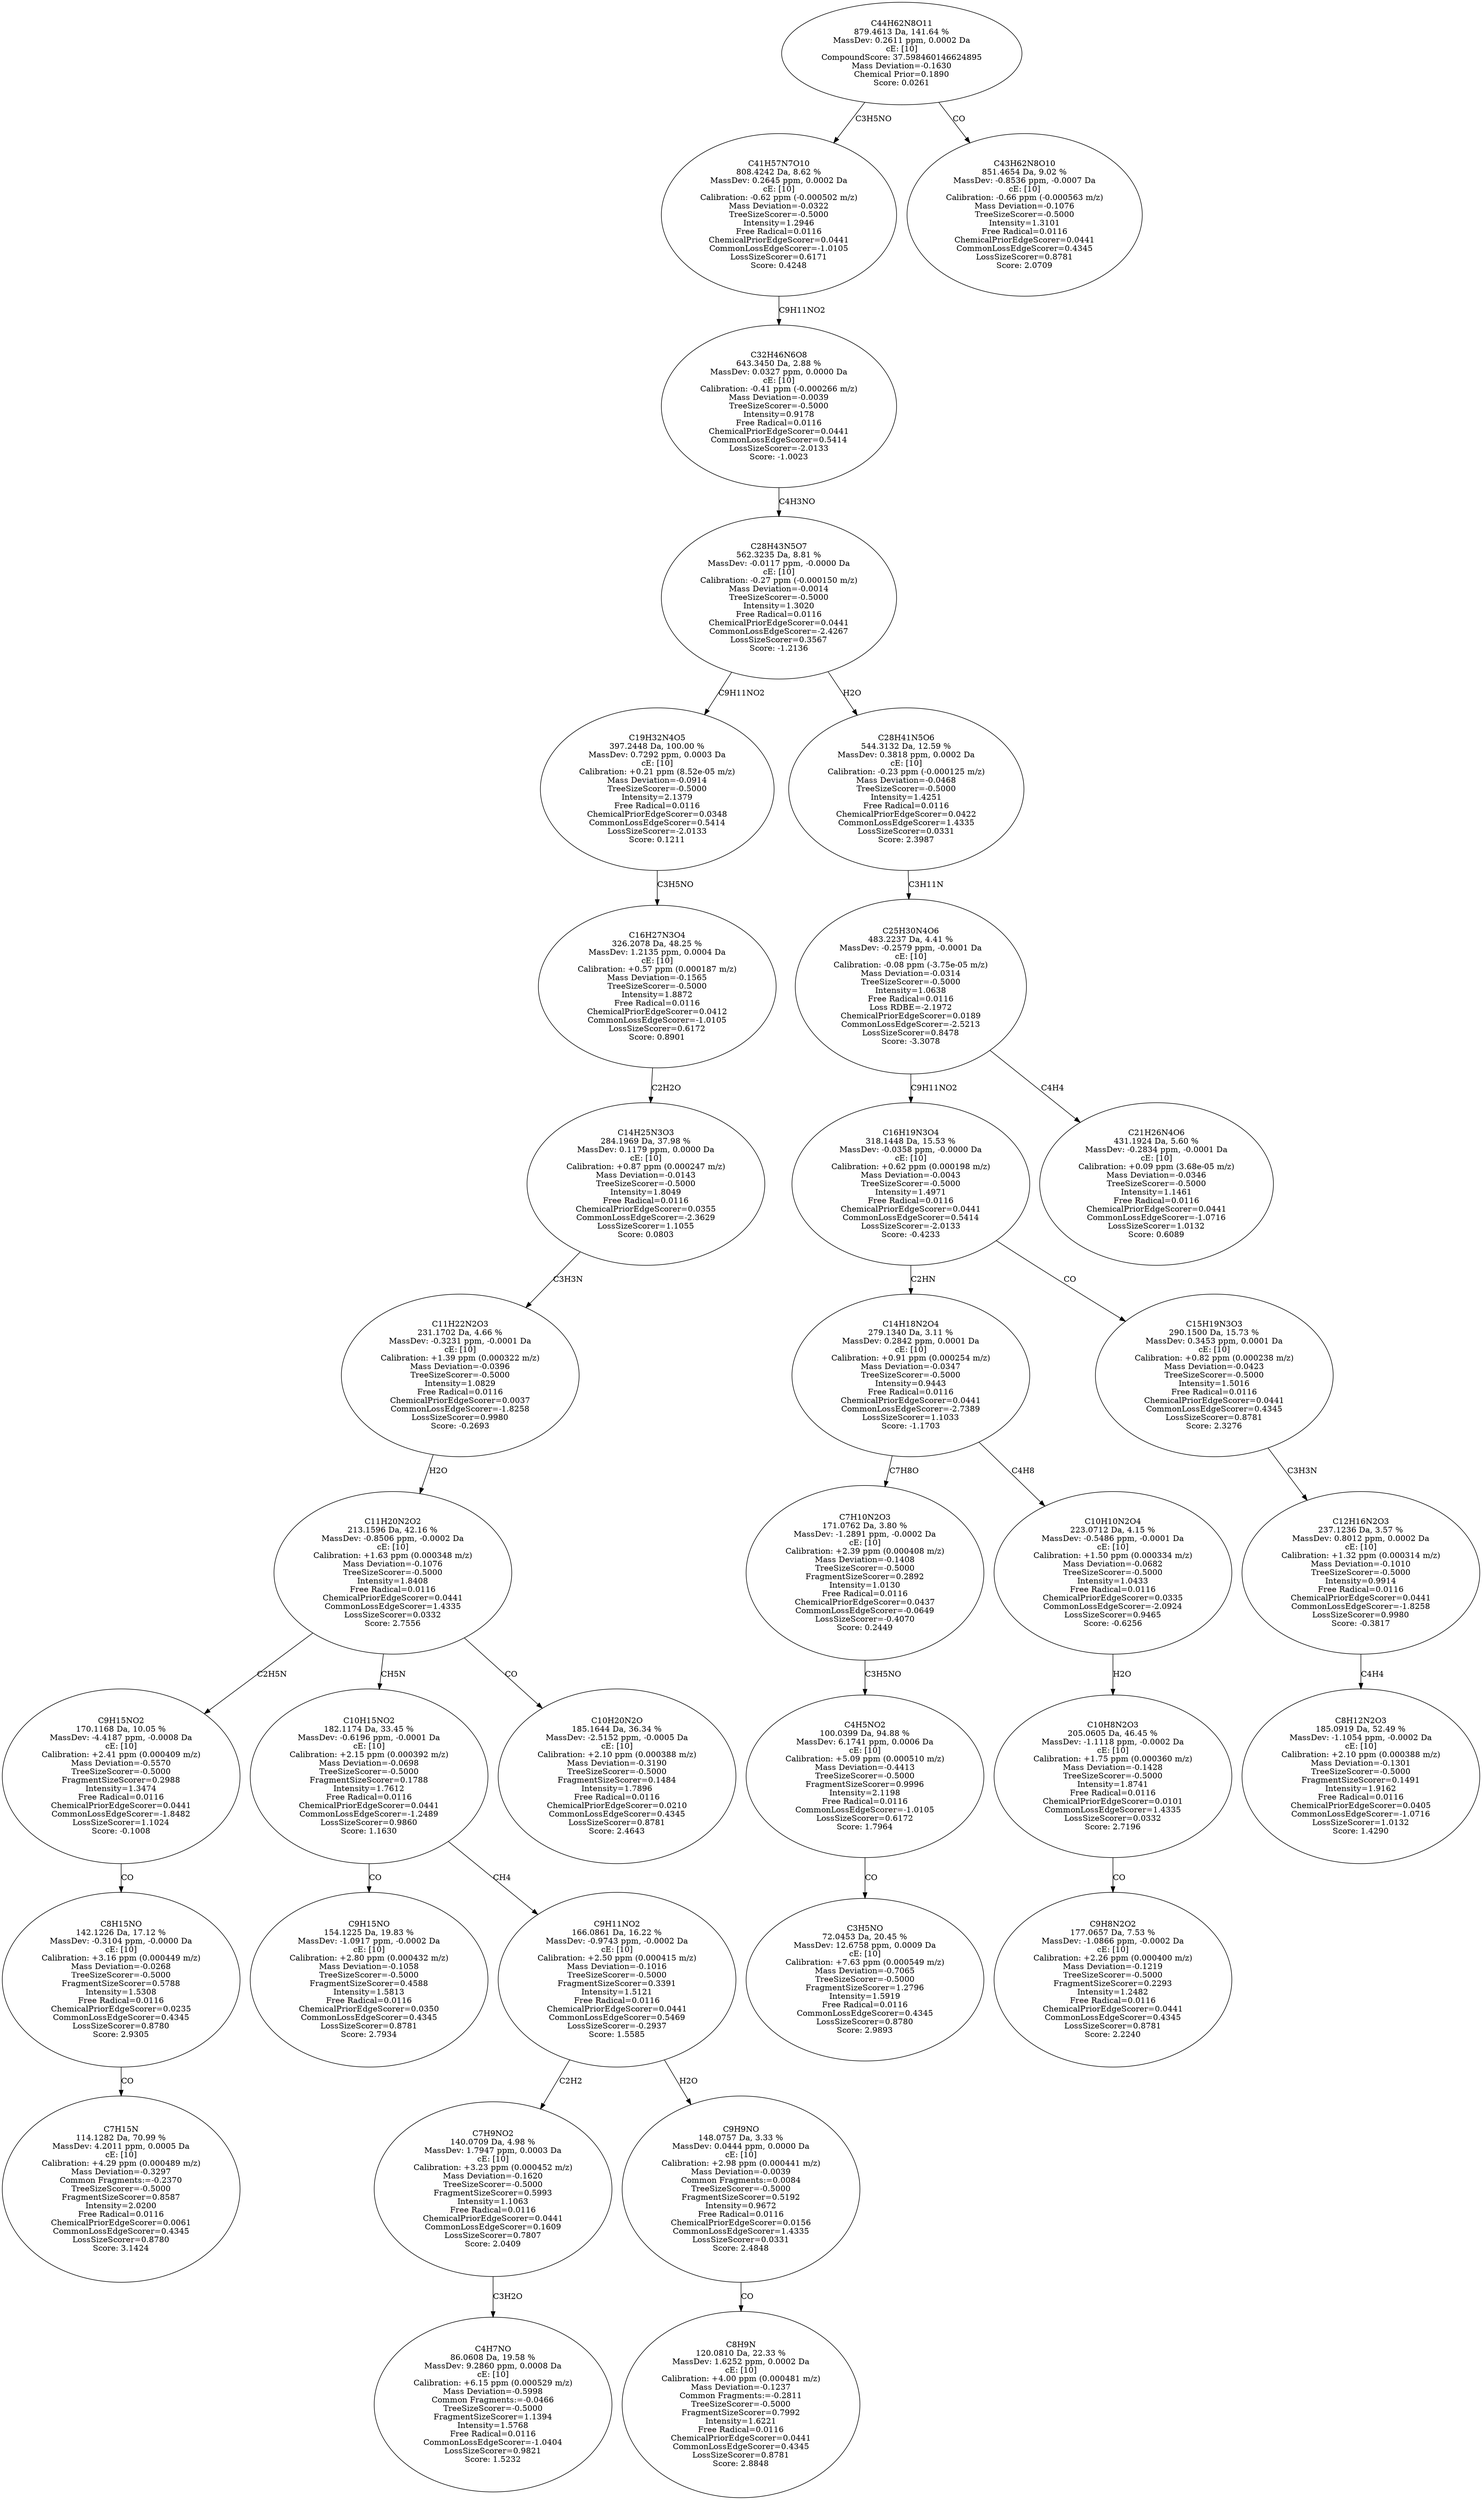strict digraph {
v1 [label="C7H15N\n114.1282 Da, 70.99 %\nMassDev: 4.2011 ppm, 0.0005 Da\ncE: [10]\nCalibration: +4.29 ppm (0.000489 m/z)\nMass Deviation=-0.3297\nCommon Fragments:=-0.2370\nTreeSizeScorer=-0.5000\nFragmentSizeScorer=0.8587\nIntensity=2.0200\nFree Radical=0.0116\nChemicalPriorEdgeScorer=0.0061\nCommonLossEdgeScorer=0.4345\nLossSizeScorer=0.8780\nScore: 3.1424"];
v2 [label="C8H15NO\n142.1226 Da, 17.12 %\nMassDev: -0.3104 ppm, -0.0000 Da\ncE: [10]\nCalibration: +3.16 ppm (0.000449 m/z)\nMass Deviation=-0.0268\nTreeSizeScorer=-0.5000\nFragmentSizeScorer=0.5788\nIntensity=1.5308\nFree Radical=0.0116\nChemicalPriorEdgeScorer=0.0235\nCommonLossEdgeScorer=0.4345\nLossSizeScorer=0.8780\nScore: 2.9305"];
v3 [label="C9H15NO2\n170.1168 Da, 10.05 %\nMassDev: -4.4187 ppm, -0.0008 Da\ncE: [10]\nCalibration: +2.41 ppm (0.000409 m/z)\nMass Deviation=-0.5570\nTreeSizeScorer=-0.5000\nFragmentSizeScorer=0.2988\nIntensity=1.3474\nFree Radical=0.0116\nChemicalPriorEdgeScorer=0.0441\nCommonLossEdgeScorer=-1.8482\nLossSizeScorer=1.1024\nScore: -0.1008"];
v4 [label="C9H15NO\n154.1225 Da, 19.83 %\nMassDev: -1.0917 ppm, -0.0002 Da\ncE: [10]\nCalibration: +2.80 ppm (0.000432 m/z)\nMass Deviation=-0.1058\nTreeSizeScorer=-0.5000\nFragmentSizeScorer=0.4588\nIntensity=1.5813\nFree Radical=0.0116\nChemicalPriorEdgeScorer=0.0350\nCommonLossEdgeScorer=0.4345\nLossSizeScorer=0.8781\nScore: 2.7934"];
v5 [label="C4H7NO\n86.0608 Da, 19.58 %\nMassDev: 9.2860 ppm, 0.0008 Da\ncE: [10]\nCalibration: +6.15 ppm (0.000529 m/z)\nMass Deviation=-0.5998\nCommon Fragments:=-0.0466\nTreeSizeScorer=-0.5000\nFragmentSizeScorer=1.1394\nIntensity=1.5768\nFree Radical=0.0116\nCommonLossEdgeScorer=-1.0404\nLossSizeScorer=0.9821\nScore: 1.5232"];
v6 [label="C7H9NO2\n140.0709 Da, 4.98 %\nMassDev: 1.7947 ppm, 0.0003 Da\ncE: [10]\nCalibration: +3.23 ppm (0.000452 m/z)\nMass Deviation=-0.1620\nTreeSizeScorer=-0.5000\nFragmentSizeScorer=0.5993\nIntensity=1.1063\nFree Radical=0.0116\nChemicalPriorEdgeScorer=0.0441\nCommonLossEdgeScorer=0.1609\nLossSizeScorer=0.7807\nScore: 2.0409"];
v7 [label="C8H9N\n120.0810 Da, 22.33 %\nMassDev: 1.6252 ppm, 0.0002 Da\ncE: [10]\nCalibration: +4.00 ppm (0.000481 m/z)\nMass Deviation=-0.1237\nCommon Fragments:=-0.2811\nTreeSizeScorer=-0.5000\nFragmentSizeScorer=0.7992\nIntensity=1.6221\nFree Radical=0.0116\nChemicalPriorEdgeScorer=0.0441\nCommonLossEdgeScorer=0.4345\nLossSizeScorer=0.8781\nScore: 2.8848"];
v8 [label="C9H9NO\n148.0757 Da, 3.33 %\nMassDev: 0.0444 ppm, 0.0000 Da\ncE: [10]\nCalibration: +2.98 ppm (0.000441 m/z)\nMass Deviation=-0.0039\nCommon Fragments:=0.0084\nTreeSizeScorer=-0.5000\nFragmentSizeScorer=0.5192\nIntensity=0.9672\nFree Radical=0.0116\nChemicalPriorEdgeScorer=0.0156\nCommonLossEdgeScorer=1.4335\nLossSizeScorer=0.0331\nScore: 2.4848"];
v9 [label="C9H11NO2\n166.0861 Da, 16.22 %\nMassDev: -0.9743 ppm, -0.0002 Da\ncE: [10]\nCalibration: +2.50 ppm (0.000415 m/z)\nMass Deviation=-0.1016\nTreeSizeScorer=-0.5000\nFragmentSizeScorer=0.3391\nIntensity=1.5121\nFree Radical=0.0116\nChemicalPriorEdgeScorer=0.0441\nCommonLossEdgeScorer=0.5469\nLossSizeScorer=-0.2937\nScore: 1.5585"];
v10 [label="C10H15NO2\n182.1174 Da, 33.45 %\nMassDev: -0.6196 ppm, -0.0001 Da\ncE: [10]\nCalibration: +2.15 ppm (0.000392 m/z)\nMass Deviation=-0.0698\nTreeSizeScorer=-0.5000\nFragmentSizeScorer=0.1788\nIntensity=1.7612\nFree Radical=0.0116\nChemicalPriorEdgeScorer=0.0441\nCommonLossEdgeScorer=-1.2489\nLossSizeScorer=0.9860\nScore: 1.1630"];
v11 [label="C10H20N2O\n185.1644 Da, 36.34 %\nMassDev: -2.5152 ppm, -0.0005 Da\ncE: [10]\nCalibration: +2.10 ppm (0.000388 m/z)\nMass Deviation=-0.3190\nTreeSizeScorer=-0.5000\nFragmentSizeScorer=0.1484\nIntensity=1.7896\nFree Radical=0.0116\nChemicalPriorEdgeScorer=0.0210\nCommonLossEdgeScorer=0.4345\nLossSizeScorer=0.8781\nScore: 2.4643"];
v12 [label="C11H20N2O2\n213.1596 Da, 42.16 %\nMassDev: -0.8506 ppm, -0.0002 Da\ncE: [10]\nCalibration: +1.63 ppm (0.000348 m/z)\nMass Deviation=-0.1076\nTreeSizeScorer=-0.5000\nIntensity=1.8408\nFree Radical=0.0116\nChemicalPriorEdgeScorer=0.0441\nCommonLossEdgeScorer=1.4335\nLossSizeScorer=0.0332\nScore: 2.7556"];
v13 [label="C11H22N2O3\n231.1702 Da, 4.66 %\nMassDev: -0.3231 ppm, -0.0001 Da\ncE: [10]\nCalibration: +1.39 ppm (0.000322 m/z)\nMass Deviation=-0.0396\nTreeSizeScorer=-0.5000\nIntensity=1.0829\nFree Radical=0.0116\nChemicalPriorEdgeScorer=0.0037\nCommonLossEdgeScorer=-1.8258\nLossSizeScorer=0.9980\nScore: -0.2693"];
v14 [label="C14H25N3O3\n284.1969 Da, 37.98 %\nMassDev: 0.1179 ppm, 0.0000 Da\ncE: [10]\nCalibration: +0.87 ppm (0.000247 m/z)\nMass Deviation=-0.0143\nTreeSizeScorer=-0.5000\nIntensity=1.8049\nFree Radical=0.0116\nChemicalPriorEdgeScorer=0.0355\nCommonLossEdgeScorer=-2.3629\nLossSizeScorer=1.1055\nScore: 0.0803"];
v15 [label="C16H27N3O4\n326.2078 Da, 48.25 %\nMassDev: 1.2135 ppm, 0.0004 Da\ncE: [10]\nCalibration: +0.57 ppm (0.000187 m/z)\nMass Deviation=-0.1565\nTreeSizeScorer=-0.5000\nIntensity=1.8872\nFree Radical=0.0116\nChemicalPriorEdgeScorer=0.0412\nCommonLossEdgeScorer=-1.0105\nLossSizeScorer=0.6172\nScore: 0.8901"];
v16 [label="C19H32N4O5\n397.2448 Da, 100.00 %\nMassDev: 0.7292 ppm, 0.0003 Da\ncE: [10]\nCalibration: +0.21 ppm (8.52e-05 m/z)\nMass Deviation=-0.0914\nTreeSizeScorer=-0.5000\nIntensity=2.1379\nFree Radical=0.0116\nChemicalPriorEdgeScorer=0.0348\nCommonLossEdgeScorer=0.5414\nLossSizeScorer=-2.0133\nScore: 0.1211"];
v17 [label="C3H5NO\n72.0453 Da, 20.45 %\nMassDev: 12.6758 ppm, 0.0009 Da\ncE: [10]\nCalibration: +7.63 ppm (0.000549 m/z)\nMass Deviation=-0.7065\nTreeSizeScorer=-0.5000\nFragmentSizeScorer=1.2796\nIntensity=1.5919\nFree Radical=0.0116\nCommonLossEdgeScorer=0.4345\nLossSizeScorer=0.8780\nScore: 2.9893"];
v18 [label="C4H5NO2\n100.0399 Da, 94.88 %\nMassDev: 6.1741 ppm, 0.0006 Da\ncE: [10]\nCalibration: +5.09 ppm (0.000510 m/z)\nMass Deviation=-0.4413\nTreeSizeScorer=-0.5000\nFragmentSizeScorer=0.9996\nIntensity=2.1198\nFree Radical=0.0116\nCommonLossEdgeScorer=-1.0105\nLossSizeScorer=0.6172\nScore: 1.7964"];
v19 [label="C7H10N2O3\n171.0762 Da, 3.80 %\nMassDev: -1.2891 ppm, -0.0002 Da\ncE: [10]\nCalibration: +2.39 ppm (0.000408 m/z)\nMass Deviation=-0.1408\nTreeSizeScorer=-0.5000\nFragmentSizeScorer=0.2892\nIntensity=1.0130\nFree Radical=0.0116\nChemicalPriorEdgeScorer=0.0437\nCommonLossEdgeScorer=-0.0649\nLossSizeScorer=-0.4070\nScore: 0.2449"];
v20 [label="C9H8N2O2\n177.0657 Da, 7.53 %\nMassDev: -1.0866 ppm, -0.0002 Da\ncE: [10]\nCalibration: +2.26 ppm (0.000400 m/z)\nMass Deviation=-0.1219\nTreeSizeScorer=-0.5000\nFragmentSizeScorer=0.2293\nIntensity=1.2482\nFree Radical=0.0116\nChemicalPriorEdgeScorer=0.0441\nCommonLossEdgeScorer=0.4345\nLossSizeScorer=0.8781\nScore: 2.2240"];
v21 [label="C10H8N2O3\n205.0605 Da, 46.45 %\nMassDev: -1.1118 ppm, -0.0002 Da\ncE: [10]\nCalibration: +1.75 ppm (0.000360 m/z)\nMass Deviation=-0.1428\nTreeSizeScorer=-0.5000\nIntensity=1.8741\nFree Radical=0.0116\nChemicalPriorEdgeScorer=0.0101\nCommonLossEdgeScorer=1.4335\nLossSizeScorer=0.0332\nScore: 2.7196"];
v22 [label="C10H10N2O4\n223.0712 Da, 4.15 %\nMassDev: -0.5486 ppm, -0.0001 Da\ncE: [10]\nCalibration: +1.50 ppm (0.000334 m/z)\nMass Deviation=-0.0682\nTreeSizeScorer=-0.5000\nIntensity=1.0433\nFree Radical=0.0116\nChemicalPriorEdgeScorer=0.0335\nCommonLossEdgeScorer=-2.0924\nLossSizeScorer=0.9465\nScore: -0.6256"];
v23 [label="C14H18N2O4\n279.1340 Da, 3.11 %\nMassDev: 0.2842 ppm, 0.0001 Da\ncE: [10]\nCalibration: +0.91 ppm (0.000254 m/z)\nMass Deviation=-0.0347\nTreeSizeScorer=-0.5000\nIntensity=0.9443\nFree Radical=0.0116\nChemicalPriorEdgeScorer=0.0441\nCommonLossEdgeScorer=-2.7389\nLossSizeScorer=1.1033\nScore: -1.1703"];
v24 [label="C8H12N2O3\n185.0919 Da, 52.49 %\nMassDev: -1.1054 ppm, -0.0002 Da\ncE: [10]\nCalibration: +2.10 ppm (0.000388 m/z)\nMass Deviation=-0.1301\nTreeSizeScorer=-0.5000\nFragmentSizeScorer=0.1491\nIntensity=1.9162\nFree Radical=0.0116\nChemicalPriorEdgeScorer=0.0405\nCommonLossEdgeScorer=-1.0716\nLossSizeScorer=1.0132\nScore: 1.4290"];
v25 [label="C12H16N2O3\n237.1236 Da, 3.57 %\nMassDev: 0.8012 ppm, 0.0002 Da\ncE: [10]\nCalibration: +1.32 ppm (0.000314 m/z)\nMass Deviation=-0.1010\nTreeSizeScorer=-0.5000\nIntensity=0.9914\nFree Radical=0.0116\nChemicalPriorEdgeScorer=0.0441\nCommonLossEdgeScorer=-1.8258\nLossSizeScorer=0.9980\nScore: -0.3817"];
v26 [label="C15H19N3O3\n290.1500 Da, 15.73 %\nMassDev: 0.3453 ppm, 0.0001 Da\ncE: [10]\nCalibration: +0.82 ppm (0.000238 m/z)\nMass Deviation=-0.0423\nTreeSizeScorer=-0.5000\nIntensity=1.5016\nFree Radical=0.0116\nChemicalPriorEdgeScorer=0.0441\nCommonLossEdgeScorer=0.4345\nLossSizeScorer=0.8781\nScore: 2.3276"];
v27 [label="C16H19N3O4\n318.1448 Da, 15.53 %\nMassDev: -0.0358 ppm, -0.0000 Da\ncE: [10]\nCalibration: +0.62 ppm (0.000198 m/z)\nMass Deviation=-0.0043\nTreeSizeScorer=-0.5000\nIntensity=1.4971\nFree Radical=0.0116\nChemicalPriorEdgeScorer=0.0441\nCommonLossEdgeScorer=0.5414\nLossSizeScorer=-2.0133\nScore: -0.4233"];
v28 [label="C21H26N4O6\n431.1924 Da, 5.60 %\nMassDev: -0.2834 ppm, -0.0001 Da\ncE: [10]\nCalibration: +0.09 ppm (3.68e-05 m/z)\nMass Deviation=-0.0346\nTreeSizeScorer=-0.5000\nIntensity=1.1461\nFree Radical=0.0116\nChemicalPriorEdgeScorer=0.0441\nCommonLossEdgeScorer=-1.0716\nLossSizeScorer=1.0132\nScore: 0.6089"];
v29 [label="C25H30N4O6\n483.2237 Da, 4.41 %\nMassDev: -0.2579 ppm, -0.0001 Da\ncE: [10]\nCalibration: -0.08 ppm (-3.75e-05 m/z)\nMass Deviation=-0.0314\nTreeSizeScorer=-0.5000\nIntensity=1.0638\nFree Radical=0.0116\nLoss RDBE=-2.1972\nChemicalPriorEdgeScorer=0.0189\nCommonLossEdgeScorer=-2.5213\nLossSizeScorer=0.8478\nScore: -3.3078"];
v30 [label="C28H41N5O6\n544.3132 Da, 12.59 %\nMassDev: 0.3818 ppm, 0.0002 Da\ncE: [10]\nCalibration: -0.23 ppm (-0.000125 m/z)\nMass Deviation=-0.0468\nTreeSizeScorer=-0.5000\nIntensity=1.4251\nFree Radical=0.0116\nChemicalPriorEdgeScorer=0.0422\nCommonLossEdgeScorer=1.4335\nLossSizeScorer=0.0331\nScore: 2.3987"];
v31 [label="C28H43N5O7\n562.3235 Da, 8.81 %\nMassDev: -0.0117 ppm, -0.0000 Da\ncE: [10]\nCalibration: -0.27 ppm (-0.000150 m/z)\nMass Deviation=-0.0014\nTreeSizeScorer=-0.5000\nIntensity=1.3020\nFree Radical=0.0116\nChemicalPriorEdgeScorer=0.0441\nCommonLossEdgeScorer=-2.4267\nLossSizeScorer=0.3567\nScore: -1.2136"];
v32 [label="C32H46N6O8\n643.3450 Da, 2.88 %\nMassDev: 0.0327 ppm, 0.0000 Da\ncE: [10]\nCalibration: -0.41 ppm (-0.000266 m/z)\nMass Deviation=-0.0039\nTreeSizeScorer=-0.5000\nIntensity=0.9178\nFree Radical=0.0116\nChemicalPriorEdgeScorer=0.0441\nCommonLossEdgeScorer=0.5414\nLossSizeScorer=-2.0133\nScore: -1.0023"];
v33 [label="C41H57N7O10\n808.4242 Da, 8.62 %\nMassDev: 0.2645 ppm, 0.0002 Da\ncE: [10]\nCalibration: -0.62 ppm (-0.000502 m/z)\nMass Deviation=-0.0322\nTreeSizeScorer=-0.5000\nIntensity=1.2946\nFree Radical=0.0116\nChemicalPriorEdgeScorer=0.0441\nCommonLossEdgeScorer=-1.0105\nLossSizeScorer=0.6171\nScore: 0.4248"];
v34 [label="C43H62N8O10\n851.4654 Da, 9.02 %\nMassDev: -0.8536 ppm, -0.0007 Da\ncE: [10]\nCalibration: -0.66 ppm (-0.000563 m/z)\nMass Deviation=-0.1076\nTreeSizeScorer=-0.5000\nIntensity=1.3101\nFree Radical=0.0116\nChemicalPriorEdgeScorer=0.0441\nCommonLossEdgeScorer=0.4345\nLossSizeScorer=0.8781\nScore: 2.0709"];
v35 [label="C44H62N8O11\n879.4613 Da, 141.64 %\nMassDev: 0.2611 ppm, 0.0002 Da\ncE: [10]\nCompoundScore: 37.598460146624895\nMass Deviation=-0.1630\nChemical Prior=0.1890\nScore: 0.0261"];
v2 -> v1 [label="CO"];
v3 -> v2 [label="CO"];
v12 -> v3 [label="C2H5N"];
v10 -> v4 [label="CO"];
v6 -> v5 [label="C3H2O"];
v9 -> v6 [label="C2H2"];
v8 -> v7 [label="CO"];
v9 -> v8 [label="H2O"];
v10 -> v9 [label="CH4"];
v12 -> v10 [label="CH5N"];
v12 -> v11 [label="CO"];
v13 -> v12 [label="H2O"];
v14 -> v13 [label="C3H3N"];
v15 -> v14 [label="C2H2O"];
v16 -> v15 [label="C3H5NO"];
v31 -> v16 [label="C9H11NO2"];
v18 -> v17 [label="CO"];
v19 -> v18 [label="C3H5NO"];
v23 -> v19 [label="C7H8O"];
v21 -> v20 [label="CO"];
v22 -> v21 [label="H2O"];
v23 -> v22 [label="C4H8"];
v27 -> v23 [label="C2HN"];
v25 -> v24 [label="C4H4"];
v26 -> v25 [label="C3H3N"];
v27 -> v26 [label="CO"];
v29 -> v27 [label="C9H11NO2"];
v29 -> v28 [label="C4H4"];
v30 -> v29 [label="C3H11N"];
v31 -> v30 [label="H2O"];
v32 -> v31 [label="C4H3NO"];
v33 -> v32 [label="C9H11NO2"];
v35 -> v33 [label="C3H5NO"];
v35 -> v34 [label="CO"];
}